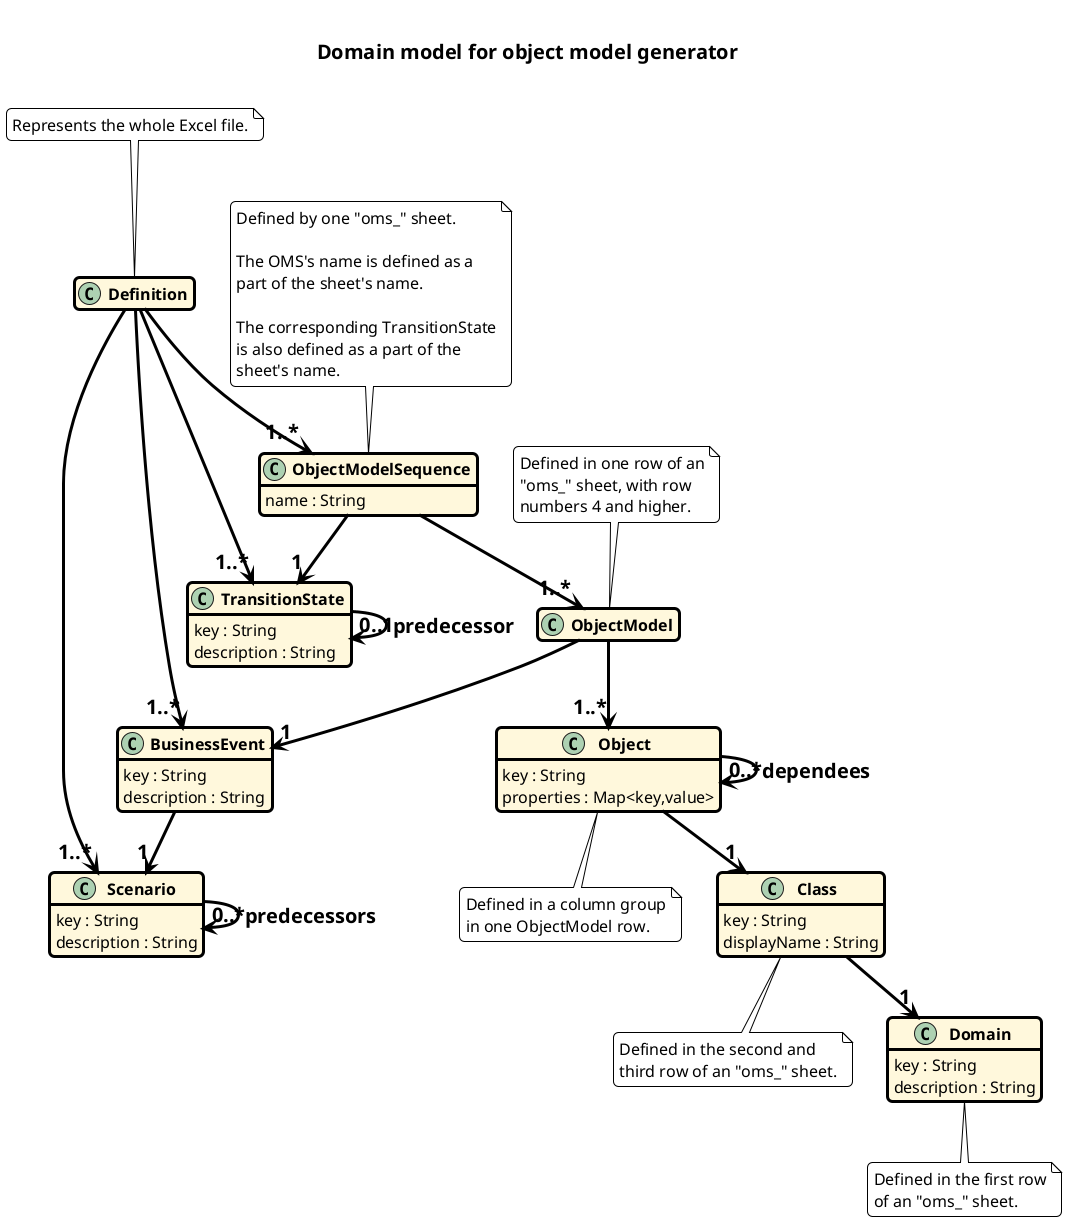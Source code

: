 
@startuml domainmodel

top to bottom direction
'left to right direction

skinparam shadowing false
skinparam componentStyle uml2

skinparam roundCorner 10

skinparam classBackgroundColor #cornsilk
skinparam classBorderColor #black
skinparam classBorderThickness 3
skinparam classFontSize 20
skinparam classFontStyle bold
skinparam classAttributeFontSize 16

skinparam arrowColor #black
skinparam arrowFontSize 20
skinparam arrowFontStyle bold
skinparam arrowThickness 3

skinparam noteBackgroundColor #white
skinparam noteBorderColor #black
skinparam noteBorderThickness 1
skinparam noteFontSize 16

skinparam rectangleRoundCorner 20

skinparam titleFontSize 20
skinparam titleFontStyle bold


hide empty members

title \nDomain model for object model generator\n

class " BusinessEvent " as BusinessEvent {
  key : String
  description : String
}

class " Class " as Class {
  key : String
  displayName : String
}
note bottom of Class
Defined in the second and
third row of an "oms_" sheet.
end note

class " Definition " as Definition {
}
note top of Definition
Represents the whole Excel file.
end note

class " Domain " as Domain {
  key : String
  description : String
}
note bottom of Domain
Defined in the first row
of an "oms_" sheet.
end note

class " Object " as Object {
  key : String
  properties : Map<key,value>
}
note bottom of Object
Defined in a column group
in one ObjectModel row.
end note

class " ObjectModel " as ObjectModel {
}
note top of ObjectModel
Defined in one row of an
"oms_" sheet, with row
numbers 4 and higher.
end note

class " ObjectModelSequence " as ObjectModelSequence {
  name : String
}
note top of ObjectModelSequence
Defined by one "oms_" sheet.

The OMS's name is defined as a
part of the sheet's name.

The corresponding TransitionState
is also defined as a part of the
sheet's name.
end note

class " Scenario " as Scenario {
  key : String
  description : String
}

class " TransitionState " as TransitionState {
  key : String
  description : String
}


BusinessEvent       --> "1"     Scenario

Class               --> "1"     Domain

Definition          --> "1..*"  Scenario
Definition          --> "1..*"  BusinessEvent
Definition          --> "1..*"  ObjectModelSequence
Definition          --> "1..*"  TransitionState

Object              --> "1"     Class
Object              --> "0..*"  Object : dependees

ObjectModel         --> "1..*"  Object
ObjectModel         --> "1"     BusinessEvent

ObjectModelSequence --> "1..*"  ObjectModel
ObjectModelSequence --> "1"     TransitionState

Scenario            --> "0..*"  Scenario : predecessors

TransitionState     --> "0..1"  TransitionState : predecessor

@enduml
